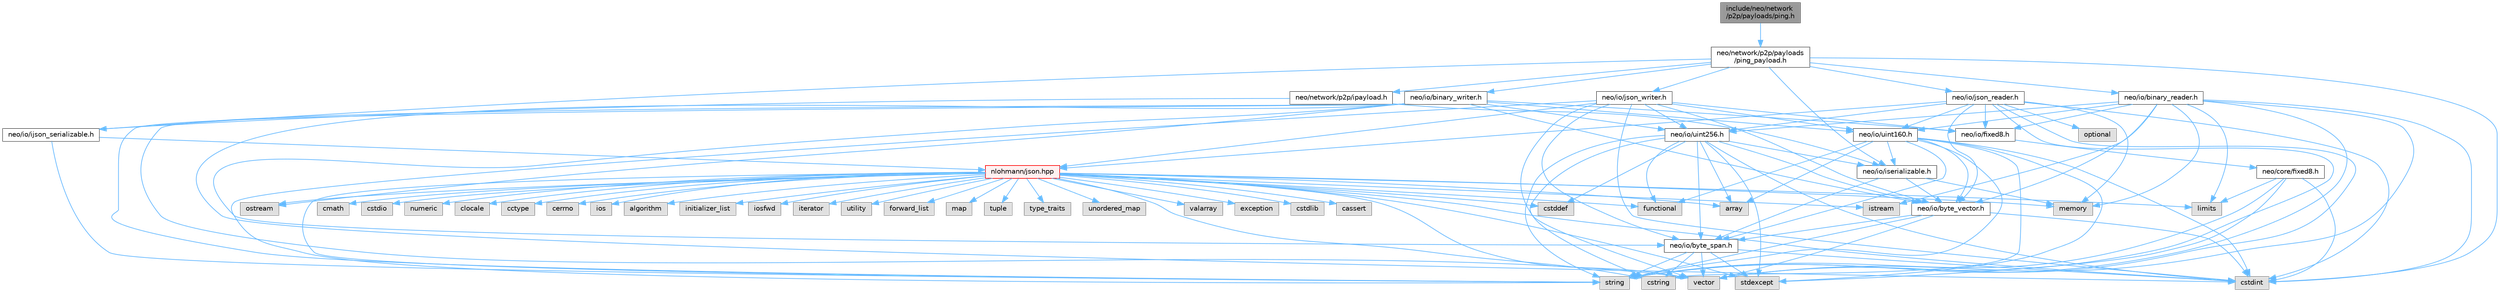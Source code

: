 digraph "include/neo/network/p2p/payloads/ping.h"
{
 // LATEX_PDF_SIZE
  bgcolor="transparent";
  edge [fontname=Helvetica,fontsize=10,labelfontname=Helvetica,labelfontsize=10];
  node [fontname=Helvetica,fontsize=10,shape=box,height=0.2,width=0.4];
  Node1 [id="Node000001",label="include/neo/network\l/p2p/payloads/ping.h",height=0.2,width=0.4,color="gray40", fillcolor="grey60", style="filled", fontcolor="black",tooltip=" "];
  Node1 -> Node2 [id="edge121_Node000001_Node000002",color="steelblue1",style="solid",tooltip=" "];
  Node2 [id="Node000002",label="neo/network/p2p/payloads\l/ping_payload.h",height=0.2,width=0.4,color="grey40", fillcolor="white", style="filled",URL="$ping__payload_8h.html",tooltip=" "];
  Node2 -> Node3 [id="edge122_Node000002_Node000003",color="steelblue1",style="solid",tooltip=" "];
  Node3 [id="Node000003",label="neo/io/binary_reader.h",height=0.2,width=0.4,color="grey40", fillcolor="white", style="filled",URL="$binary__reader_8h.html",tooltip=" "];
  Node3 -> Node4 [id="edge123_Node000003_Node000004",color="steelblue1",style="solid",tooltip=" "];
  Node4 [id="Node000004",label="neo/io/byte_vector.h",height=0.2,width=0.4,color="grey40", fillcolor="white", style="filled",URL="$io_2byte__vector_8h.html",tooltip=" "];
  Node4 -> Node5 [id="edge124_Node000004_Node000005",color="steelblue1",style="solid",tooltip=" "];
  Node5 [id="Node000005",label="neo/io/byte_span.h",height=0.2,width=0.4,color="grey40", fillcolor="white", style="filled",URL="$io_2byte__span_8h.html",tooltip=" "];
  Node5 -> Node6 [id="edge125_Node000005_Node000006",color="steelblue1",style="solid",tooltip=" "];
  Node6 [id="Node000006",label="cstdint",height=0.2,width=0.4,color="grey60", fillcolor="#E0E0E0", style="filled",tooltip=" "];
  Node5 -> Node7 [id="edge126_Node000005_Node000007",color="steelblue1",style="solid",tooltip=" "];
  Node7 [id="Node000007",label="cstring",height=0.2,width=0.4,color="grey60", fillcolor="#E0E0E0", style="filled",tooltip=" "];
  Node5 -> Node8 [id="edge127_Node000005_Node000008",color="steelblue1",style="solid",tooltip=" "];
  Node8 [id="Node000008",label="stdexcept",height=0.2,width=0.4,color="grey60", fillcolor="#E0E0E0", style="filled",tooltip=" "];
  Node5 -> Node9 [id="edge128_Node000005_Node000009",color="steelblue1",style="solid",tooltip=" "];
  Node9 [id="Node000009",label="string",height=0.2,width=0.4,color="grey60", fillcolor="#E0E0E0", style="filled",tooltip=" "];
  Node5 -> Node10 [id="edge129_Node000005_Node000010",color="steelblue1",style="solid",tooltip=" "];
  Node10 [id="Node000010",label="vector",height=0.2,width=0.4,color="grey60", fillcolor="#E0E0E0", style="filled",tooltip=" "];
  Node4 -> Node6 [id="edge130_Node000004_Node000006",color="steelblue1",style="solid",tooltip=" "];
  Node4 -> Node9 [id="edge131_Node000004_Node000009",color="steelblue1",style="solid",tooltip=" "];
  Node4 -> Node10 [id="edge132_Node000004_Node000010",color="steelblue1",style="solid",tooltip=" "];
  Node3 -> Node11 [id="edge133_Node000003_Node000011",color="steelblue1",style="solid",tooltip=" "];
  Node11 [id="Node000011",label="neo/io/fixed8.h",height=0.2,width=0.4,color="grey40", fillcolor="white", style="filled",URL="$io_2fixed8_8h.html",tooltip=" "];
  Node11 -> Node12 [id="edge134_Node000011_Node000012",color="steelblue1",style="solid",tooltip=" "];
  Node12 [id="Node000012",label="neo/core/fixed8.h",height=0.2,width=0.4,color="grey40", fillcolor="white", style="filled",URL="$core_2fixed8_8h.html",tooltip=" "];
  Node12 -> Node6 [id="edge135_Node000012_Node000006",color="steelblue1",style="solid",tooltip=" "];
  Node12 -> Node13 [id="edge136_Node000012_Node000013",color="steelblue1",style="solid",tooltip=" "];
  Node13 [id="Node000013",label="limits",height=0.2,width=0.4,color="grey60", fillcolor="#E0E0E0", style="filled",tooltip=" "];
  Node12 -> Node8 [id="edge137_Node000012_Node000008",color="steelblue1",style="solid",tooltip=" "];
  Node12 -> Node9 [id="edge138_Node000012_Node000009",color="steelblue1",style="solid",tooltip=" "];
  Node3 -> Node14 [id="edge139_Node000003_Node000014",color="steelblue1",style="solid",tooltip=" "];
  Node14 [id="Node000014",label="neo/io/uint160.h",height=0.2,width=0.4,color="grey40", fillcolor="white", style="filled",URL="$uint160_8h.html",tooltip=" "];
  Node14 -> Node5 [id="edge140_Node000014_Node000005",color="steelblue1",style="solid",tooltip=" "];
  Node14 -> Node4 [id="edge141_Node000014_Node000004",color="steelblue1",style="solid",tooltip=" "];
  Node14 -> Node15 [id="edge142_Node000014_Node000015",color="steelblue1",style="solid",tooltip=" "];
  Node15 [id="Node000015",label="neo/io/iserializable.h",height=0.2,width=0.4,color="grey40", fillcolor="white", style="filled",URL="$iserializable_8h.html",tooltip=" "];
  Node15 -> Node5 [id="edge143_Node000015_Node000005",color="steelblue1",style="solid",tooltip=" "];
  Node15 -> Node4 [id="edge144_Node000015_Node000004",color="steelblue1",style="solid",tooltip=" "];
  Node15 -> Node16 [id="edge145_Node000015_Node000016",color="steelblue1",style="solid",tooltip=" "];
  Node16 [id="Node000016",label="memory",height=0.2,width=0.4,color="grey60", fillcolor="#E0E0E0", style="filled",tooltip=" "];
  Node14 -> Node17 [id="edge146_Node000014_Node000017",color="steelblue1",style="solid",tooltip=" "];
  Node17 [id="Node000017",label="array",height=0.2,width=0.4,color="grey60", fillcolor="#E0E0E0", style="filled",tooltip=" "];
  Node14 -> Node6 [id="edge147_Node000014_Node000006",color="steelblue1",style="solid",tooltip=" "];
  Node14 -> Node7 [id="edge148_Node000014_Node000007",color="steelblue1",style="solid",tooltip=" "];
  Node14 -> Node18 [id="edge149_Node000014_Node000018",color="steelblue1",style="solid",tooltip=" "];
  Node18 [id="Node000018",label="functional",height=0.2,width=0.4,color="grey60", fillcolor="#E0E0E0", style="filled",tooltip=" "];
  Node14 -> Node8 [id="edge150_Node000014_Node000008",color="steelblue1",style="solid",tooltip=" "];
  Node14 -> Node9 [id="edge151_Node000014_Node000009",color="steelblue1",style="solid",tooltip=" "];
  Node3 -> Node19 [id="edge152_Node000003_Node000019",color="steelblue1",style="solid",tooltip=" "];
  Node19 [id="Node000019",label="neo/io/uint256.h",height=0.2,width=0.4,color="grey40", fillcolor="white", style="filled",URL="$uint256_8h.html",tooltip=" "];
  Node19 -> Node5 [id="edge153_Node000019_Node000005",color="steelblue1",style="solid",tooltip=" "];
  Node19 -> Node4 [id="edge154_Node000019_Node000004",color="steelblue1",style="solid",tooltip=" "];
  Node19 -> Node15 [id="edge155_Node000019_Node000015",color="steelblue1",style="solid",tooltip=" "];
  Node19 -> Node17 [id="edge156_Node000019_Node000017",color="steelblue1",style="solid",tooltip=" "];
  Node19 -> Node20 [id="edge157_Node000019_Node000020",color="steelblue1",style="solid",tooltip=" "];
  Node20 [id="Node000020",label="cstddef",height=0.2,width=0.4,color="grey60", fillcolor="#E0E0E0", style="filled",tooltip=" "];
  Node19 -> Node6 [id="edge158_Node000019_Node000006",color="steelblue1",style="solid",tooltip=" "];
  Node19 -> Node7 [id="edge159_Node000019_Node000007",color="steelblue1",style="solid",tooltip=" "];
  Node19 -> Node18 [id="edge160_Node000019_Node000018",color="steelblue1",style="solid",tooltip=" "];
  Node19 -> Node8 [id="edge161_Node000019_Node000008",color="steelblue1",style="solid",tooltip=" "];
  Node19 -> Node9 [id="edge162_Node000019_Node000009",color="steelblue1",style="solid",tooltip=" "];
  Node3 -> Node6 [id="edge163_Node000003_Node000006",color="steelblue1",style="solid",tooltip=" "];
  Node3 -> Node21 [id="edge164_Node000003_Node000021",color="steelblue1",style="solid",tooltip=" "];
  Node21 [id="Node000021",label="istream",height=0.2,width=0.4,color="grey60", fillcolor="#E0E0E0", style="filled",tooltip=" "];
  Node3 -> Node13 [id="edge165_Node000003_Node000013",color="steelblue1",style="solid",tooltip=" "];
  Node3 -> Node16 [id="edge166_Node000003_Node000016",color="steelblue1",style="solid",tooltip=" "];
  Node3 -> Node9 [id="edge167_Node000003_Node000009",color="steelblue1",style="solid",tooltip=" "];
  Node3 -> Node10 [id="edge168_Node000003_Node000010",color="steelblue1",style="solid",tooltip=" "];
  Node2 -> Node22 [id="edge169_Node000002_Node000022",color="steelblue1",style="solid",tooltip=" "];
  Node22 [id="Node000022",label="neo/io/binary_writer.h",height=0.2,width=0.4,color="grey40", fillcolor="white", style="filled",URL="$binary__writer_8h.html",tooltip=" "];
  Node22 -> Node5 [id="edge170_Node000022_Node000005",color="steelblue1",style="solid",tooltip=" "];
  Node22 -> Node4 [id="edge171_Node000022_Node000004",color="steelblue1",style="solid",tooltip=" "];
  Node22 -> Node11 [id="edge172_Node000022_Node000011",color="steelblue1",style="solid",tooltip=" "];
  Node22 -> Node14 [id="edge173_Node000022_Node000014",color="steelblue1",style="solid",tooltip=" "];
  Node22 -> Node19 [id="edge174_Node000022_Node000019",color="steelblue1",style="solid",tooltip=" "];
  Node22 -> Node6 [id="edge175_Node000022_Node000006",color="steelblue1",style="solid",tooltip=" "];
  Node22 -> Node23 [id="edge176_Node000022_Node000023",color="steelblue1",style="solid",tooltip=" "];
  Node23 [id="Node000023",label="ostream",height=0.2,width=0.4,color="grey60", fillcolor="#E0E0E0", style="filled",tooltip=" "];
  Node22 -> Node9 [id="edge177_Node000022_Node000009",color="steelblue1",style="solid",tooltip=" "];
  Node22 -> Node10 [id="edge178_Node000022_Node000010",color="steelblue1",style="solid",tooltip=" "];
  Node2 -> Node24 [id="edge179_Node000002_Node000024",color="steelblue1",style="solid",tooltip=" "];
  Node24 [id="Node000024",label="neo/io/ijson_serializable.h",height=0.2,width=0.4,color="grey40", fillcolor="white", style="filled",URL="$ijson__serializable_8h.html",tooltip=" "];
  Node24 -> Node25 [id="edge180_Node000024_Node000025",color="steelblue1",style="solid",tooltip=" "];
  Node25 [id="Node000025",label="nlohmann/json.hpp",height=0.2,width=0.4,color="red", fillcolor="#FFF0F0", style="filled",URL="$json_8hpp.html",tooltip=" "];
  Node25 -> Node26 [id="edge181_Node000025_Node000026",color="steelblue1",style="solid",tooltip=" "];
  Node26 [id="Node000026",label="algorithm",height=0.2,width=0.4,color="grey60", fillcolor="#E0E0E0", style="filled",tooltip=" "];
  Node25 -> Node20 [id="edge182_Node000025_Node000020",color="steelblue1",style="solid",tooltip=" "];
  Node25 -> Node18 [id="edge183_Node000025_Node000018",color="steelblue1",style="solid",tooltip=" "];
  Node25 -> Node27 [id="edge184_Node000025_Node000027",color="steelblue1",style="solid",tooltip=" "];
  Node27 [id="Node000027",label="initializer_list",height=0.2,width=0.4,color="grey60", fillcolor="#E0E0E0", style="filled",tooltip=" "];
  Node25 -> Node28 [id="edge185_Node000025_Node000028",color="steelblue1",style="solid",tooltip=" "];
  Node28 [id="Node000028",label="iosfwd",height=0.2,width=0.4,color="grey60", fillcolor="#E0E0E0", style="filled",tooltip=" "];
  Node25 -> Node29 [id="edge186_Node000025_Node000029",color="steelblue1",style="solid",tooltip=" "];
  Node29 [id="Node000029",label="iterator",height=0.2,width=0.4,color="grey60", fillcolor="#E0E0E0", style="filled",tooltip=" "];
  Node25 -> Node16 [id="edge187_Node000025_Node000016",color="steelblue1",style="solid",tooltip=" "];
  Node25 -> Node9 [id="edge188_Node000025_Node000009",color="steelblue1",style="solid",tooltip=" "];
  Node25 -> Node30 [id="edge189_Node000025_Node000030",color="steelblue1",style="solid",tooltip=" "];
  Node30 [id="Node000030",label="utility",height=0.2,width=0.4,color="grey60", fillcolor="#E0E0E0", style="filled",tooltip=" "];
  Node25 -> Node10 [id="edge190_Node000025_Node000010",color="steelblue1",style="solid",tooltip=" "];
  Node25 -> Node17 [id="edge191_Node000025_Node000017",color="steelblue1",style="solid",tooltip=" "];
  Node25 -> Node31 [id="edge192_Node000025_Node000031",color="steelblue1",style="solid",tooltip=" "];
  Node31 [id="Node000031",label="forward_list",height=0.2,width=0.4,color="grey60", fillcolor="#E0E0E0", style="filled",tooltip=" "];
  Node25 -> Node32 [id="edge193_Node000025_Node000032",color="steelblue1",style="solid",tooltip=" "];
  Node32 [id="Node000032",label="map",height=0.2,width=0.4,color="grey60", fillcolor="#E0E0E0", style="filled",tooltip=" "];
  Node25 -> Node33 [id="edge194_Node000025_Node000033",color="steelblue1",style="solid",tooltip=" "];
  Node33 [id="Node000033",label="tuple",height=0.2,width=0.4,color="grey60", fillcolor="#E0E0E0", style="filled",tooltip=" "];
  Node25 -> Node34 [id="edge195_Node000025_Node000034",color="steelblue1",style="solid",tooltip=" "];
  Node34 [id="Node000034",label="type_traits",height=0.2,width=0.4,color="grey60", fillcolor="#E0E0E0", style="filled",tooltip=" "];
  Node25 -> Node35 [id="edge196_Node000025_Node000035",color="steelblue1",style="solid",tooltip=" "];
  Node35 [id="Node000035",label="unordered_map",height=0.2,width=0.4,color="grey60", fillcolor="#E0E0E0", style="filled",tooltip=" "];
  Node25 -> Node36 [id="edge197_Node000025_Node000036",color="steelblue1",style="solid",tooltip=" "];
  Node36 [id="Node000036",label="valarray",height=0.2,width=0.4,color="grey60", fillcolor="#E0E0E0", style="filled",tooltip=" "];
  Node25 -> Node37 [id="edge198_Node000025_Node000037",color="steelblue1",style="solid",tooltip=" "];
  Node37 [id="Node000037",label="exception",height=0.2,width=0.4,color="grey60", fillcolor="#E0E0E0", style="filled",tooltip=" "];
  Node25 -> Node8 [id="edge199_Node000025_Node000008",color="steelblue1",style="solid",tooltip=" "];
  Node25 -> Node6 [id="edge200_Node000025_Node000006",color="steelblue1",style="solid",tooltip=" "];
  Node25 -> Node38 [id="edge201_Node000025_Node000038",color="steelblue1",style="solid",tooltip=" "];
  Node38 [id="Node000038",label="cstdlib",height=0.2,width=0.4,color="grey60", fillcolor="#E0E0E0", style="filled",tooltip=" "];
  Node25 -> Node39 [id="edge202_Node000025_Node000039",color="steelblue1",style="solid",tooltip=" "];
  Node39 [id="Node000039",label="cassert",height=0.2,width=0.4,color="grey60", fillcolor="#E0E0E0", style="filled",tooltip=" "];
  Node25 -> Node13 [id="edge203_Node000025_Node000013",color="steelblue1",style="solid",tooltip=" "];
  Node25 -> Node7 [id="edge204_Node000025_Node000007",color="steelblue1",style="solid",tooltip=" "];
  Node25 -> Node40 [id="edge205_Node000025_Node000040",color="steelblue1",style="solid",tooltip=" "];
  Node40 [id="Node000040",label="cmath",height=0.2,width=0.4,color="grey60", fillcolor="#E0E0E0", style="filled",tooltip=" "];
  Node25 -> Node41 [id="edge206_Node000025_Node000041",color="steelblue1",style="solid",tooltip=" "];
  Node41 [id="Node000041",label="cstdio",height=0.2,width=0.4,color="grey60", fillcolor="#E0E0E0", style="filled",tooltip=" "];
  Node25 -> Node42 [id="edge207_Node000025_Node000042",color="steelblue1",style="solid",tooltip=" "];
  Node42 [id="Node000042",label="numeric",height=0.2,width=0.4,color="grey60", fillcolor="#E0E0E0", style="filled",tooltip=" "];
  Node25 -> Node21 [id="edge208_Node000025_Node000021",color="steelblue1",style="solid",tooltip=" "];
  Node25 -> Node43 [id="edge209_Node000025_Node000043",color="steelblue1",style="solid",tooltip=" "];
  Node43 [id="Node000043",label="clocale",height=0.2,width=0.4,color="grey60", fillcolor="#E0E0E0", style="filled",tooltip=" "];
  Node25 -> Node44 [id="edge210_Node000025_Node000044",color="steelblue1",style="solid",tooltip=" "];
  Node44 [id="Node000044",label="cctype",height=0.2,width=0.4,color="grey60", fillcolor="#E0E0E0", style="filled",tooltip=" "];
  Node25 -> Node45 [id="edge211_Node000025_Node000045",color="steelblue1",style="solid",tooltip=" "];
  Node45 [id="Node000045",label="cerrno",height=0.2,width=0.4,color="grey60", fillcolor="#E0E0E0", style="filled",tooltip=" "];
  Node25 -> Node46 [id="edge212_Node000025_Node000046",color="steelblue1",style="solid",tooltip=" "];
  Node46 [id="Node000046",label="ios",height=0.2,width=0.4,color="grey60", fillcolor="#E0E0E0", style="filled",tooltip=" "];
  Node25 -> Node23 [id="edge213_Node000025_Node000023",color="steelblue1",style="solid",tooltip=" "];
  Node24 -> Node9 [id="edge214_Node000024_Node000009",color="steelblue1",style="solid",tooltip=" "];
  Node2 -> Node15 [id="edge215_Node000002_Node000015",color="steelblue1",style="solid",tooltip=" "];
  Node2 -> Node48 [id="edge216_Node000002_Node000048",color="steelblue1",style="solid",tooltip=" "];
  Node48 [id="Node000048",label="neo/io/json_reader.h",height=0.2,width=0.4,color="grey40", fillcolor="white", style="filled",URL="$json__reader_8h.html",tooltip=" "];
  Node48 -> Node4 [id="edge217_Node000048_Node000004",color="steelblue1",style="solid",tooltip=" "];
  Node48 -> Node11 [id="edge218_Node000048_Node000011",color="steelblue1",style="solid",tooltip=" "];
  Node48 -> Node14 [id="edge219_Node000048_Node000014",color="steelblue1",style="solid",tooltip=" "];
  Node48 -> Node19 [id="edge220_Node000048_Node000019",color="steelblue1",style="solid",tooltip=" "];
  Node48 -> Node6 [id="edge221_Node000048_Node000006",color="steelblue1",style="solid",tooltip=" "];
  Node48 -> Node16 [id="edge222_Node000048_Node000016",color="steelblue1",style="solid",tooltip=" "];
  Node48 -> Node25 [id="edge223_Node000048_Node000025",color="steelblue1",style="solid",tooltip=" "];
  Node48 -> Node49 [id="edge224_Node000048_Node000049",color="steelblue1",style="solid",tooltip=" "];
  Node49 [id="Node000049",label="optional",height=0.2,width=0.4,color="grey60", fillcolor="#E0E0E0", style="filled",tooltip=" "];
  Node48 -> Node9 [id="edge225_Node000048_Node000009",color="steelblue1",style="solid",tooltip=" "];
  Node48 -> Node10 [id="edge226_Node000048_Node000010",color="steelblue1",style="solid",tooltip=" "];
  Node2 -> Node50 [id="edge227_Node000002_Node000050",color="steelblue1",style="solid",tooltip=" "];
  Node50 [id="Node000050",label="neo/io/json_writer.h",height=0.2,width=0.4,color="grey40", fillcolor="white", style="filled",URL="$json__writer_8h.html",tooltip=" "];
  Node50 -> Node5 [id="edge228_Node000050_Node000005",color="steelblue1",style="solid",tooltip=" "];
  Node50 -> Node4 [id="edge229_Node000050_Node000004",color="steelblue1",style="solid",tooltip=" "];
  Node50 -> Node11 [id="edge230_Node000050_Node000011",color="steelblue1",style="solid",tooltip=" "];
  Node50 -> Node14 [id="edge231_Node000050_Node000014",color="steelblue1",style="solid",tooltip=" "];
  Node50 -> Node19 [id="edge232_Node000050_Node000019",color="steelblue1",style="solid",tooltip=" "];
  Node50 -> Node6 [id="edge233_Node000050_Node000006",color="steelblue1",style="solid",tooltip=" "];
  Node50 -> Node25 [id="edge234_Node000050_Node000025",color="steelblue1",style="solid",tooltip=" "];
  Node50 -> Node9 [id="edge235_Node000050_Node000009",color="steelblue1",style="solid",tooltip=" "];
  Node50 -> Node10 [id="edge236_Node000050_Node000010",color="steelblue1",style="solid",tooltip=" "];
  Node2 -> Node51 [id="edge237_Node000002_Node000051",color="steelblue1",style="solid",tooltip=" "];
  Node51 [id="Node000051",label="neo/network/p2p/ipayload.h",height=0.2,width=0.4,color="grey40", fillcolor="white", style="filled",URL="$p2p_2ipayload_8h.html",tooltip=" "];
  Node51 -> Node24 [id="edge238_Node000051_Node000024",color="steelblue1",style="solid",tooltip=" "];
  Node51 -> Node15 [id="edge239_Node000051_Node000015",color="steelblue1",style="solid",tooltip=" "];
  Node2 -> Node6 [id="edge240_Node000002_Node000006",color="steelblue1",style="solid",tooltip=" "];
}

